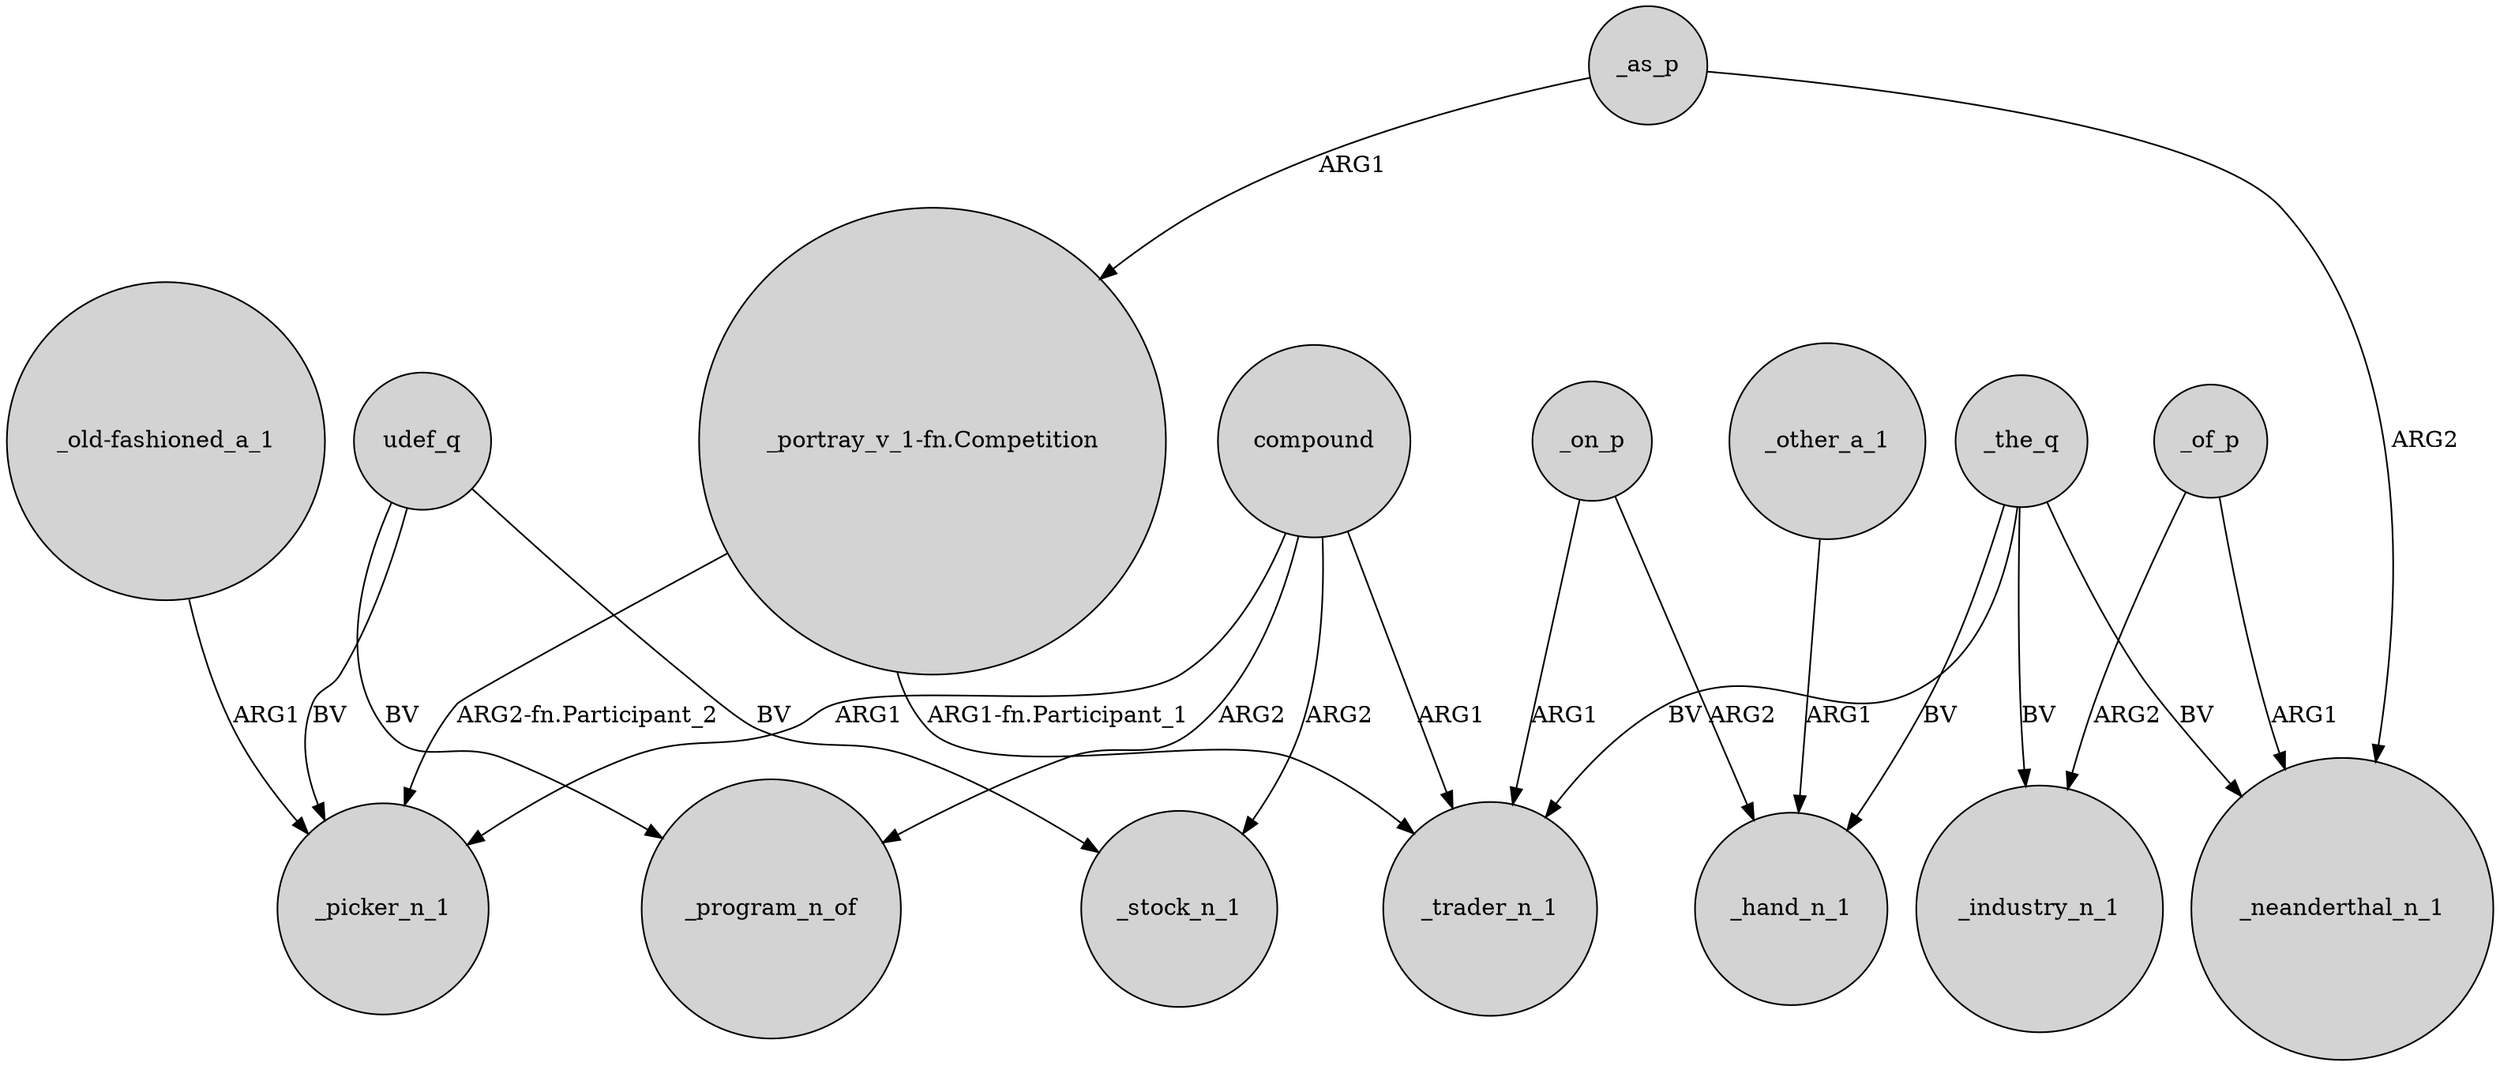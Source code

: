 digraph {
	node [shape=circle style=filled]
	"_portray_v_1-fn.Competition" -> _picker_n_1 [label="ARG2-fn.Participant_2"]
	udef_q -> _picker_n_1 [label=BV]
	_of_p -> _industry_n_1 [label=ARG2]
	"_portray_v_1-fn.Competition" -> _trader_n_1 [label="ARG1-fn.Participant_1"]
	_on_p -> _trader_n_1 [label=ARG1]
	compound -> _trader_n_1 [label=ARG1]
	_of_p -> _neanderthal_n_1 [label=ARG1]
	_other_a_1 -> _hand_n_1 [label=ARG1]
	"_old-fashioned_a_1" -> _picker_n_1 [label=ARG1]
	_on_p -> _hand_n_1 [label=ARG2]
	udef_q -> _program_n_of [label=BV]
	compound -> _program_n_of [label=ARG2]
	udef_q -> _stock_n_1 [label=BV]
	_the_q -> _hand_n_1 [label=BV]
	compound -> _stock_n_1 [label=ARG2]
	compound -> _picker_n_1 [label=ARG1]
	_the_q -> _neanderthal_n_1 [label=BV]
	_as_p -> _neanderthal_n_1 [label=ARG2]
	_as_p -> "_portray_v_1-fn.Competition" [label=ARG1]
	_the_q -> _trader_n_1 [label=BV]
	_the_q -> _industry_n_1 [label=BV]
}
